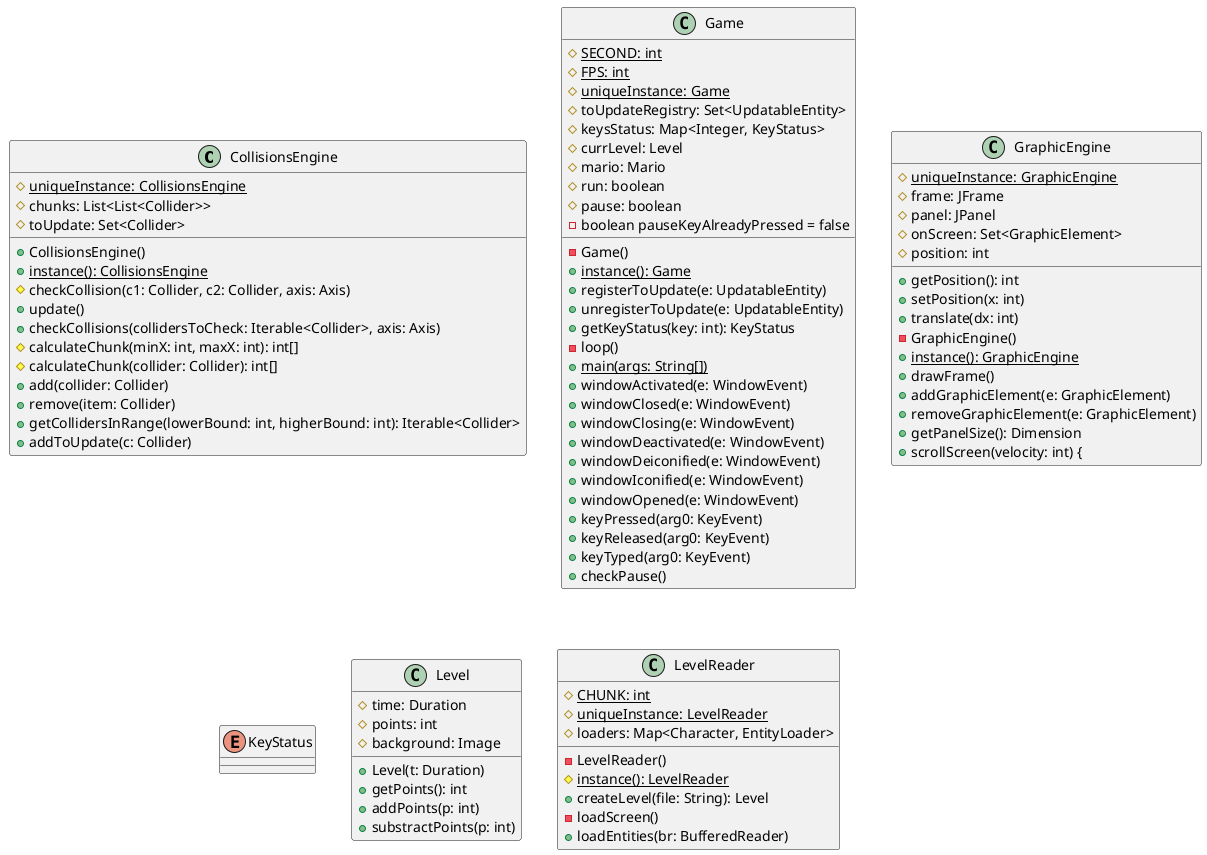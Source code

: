 @startuml
class CollisionsEngine {
   #{static} uniqueInstance: CollisionsEngine
   #chunks: List<List<Collider>>
   #toUpdate: Set<Collider>
   +CollisionsEngine()
   +{static}instance(): CollisionsEngine 
   #checkCollision(c1: Collider, c2: Collider, axis: Axis)
   +update()
   +checkCollisions(collidersToCheck: Iterable<Collider>, axis: Axis)
   #calculateChunk(minX: int, maxX: int): int[] 
   #calculateChunk(collider: Collider): int[] 
   +add(collider: Collider)
   +remove(item: Collider)
   +getCollidersInRange(lowerBound: int, higherBound: int): Iterable<Collider> 
   +addToUpdate(c: Collider)
}

class Game {
   #{static} SECOND: int
   #{static} FPS: int
   #{static} uniqueInstance: Game
   #toUpdateRegistry: Set<UpdatableEntity>
   #keysStatus: Map<Integer, KeyStatus>
   #currLevel: Level
   #mario: Mario
   #run: boolean
   #pause: boolean
   -boolean pauseKeyAlreadyPressed = false 
   -Game()
   +{static}instance(): Game 
   +registerToUpdate(e: UpdatableEntity)
   +unregisterToUpdate(e: UpdatableEntity)
   +getKeyStatus(key: int): KeyStatus 
   -loop()
   +{static} main(args: String[])
   +windowActivated(e: WindowEvent)
   +windowClosed(e: WindowEvent)
   +windowClosing(e: WindowEvent)
   +windowDeactivated(e: WindowEvent)
   +windowDeiconified(e: WindowEvent)
   +windowIconified(e: WindowEvent)
   +windowOpened(e: WindowEvent)
   +keyPressed(arg0: KeyEvent)
   +keyReleased(arg0: KeyEvent)
   +keyTyped(arg0: KeyEvent)
   +checkPause()
}

class GraphicEngine {
   #{static} uniqueInstance: GraphicEngine
   #frame: JFrame
   #panel: JPanel
   #onScreen: Set<GraphicElement>
   #position: int
   +getPosition(): int 
   +setPosition(x: int)
   +translate(dx: int)
   -GraphicEngine()
   +{static}instance(): GraphicEngine 
   +drawFrame()
   +addGraphicElement(e: GraphicElement)
   +removeGraphicElement(e: GraphicElement)
   +getPanelSize(): Dimension 
   +scrollScreen(velocity: int) {  
}

enum KeyStatus {
}

class Level {
   #time: Duration
   #points: int
   #background: Image
   +Level(t: Duration)
   +getPoints(): int 
   +addPoints(p: int)
   +substractPoints(p: int)
}

class LevelReader  {
   #{static} CHUNK: int
   #{static} uniqueInstance: LevelReader
   #loaders: Map<Character, EntityLoader>
   -LevelReader()
   #{static}instance(): LevelReader 
   +createLevel(file: String): Level 
   -loadScreen()
   +loadEntities(br: BufferedReader)
}

@enduml

